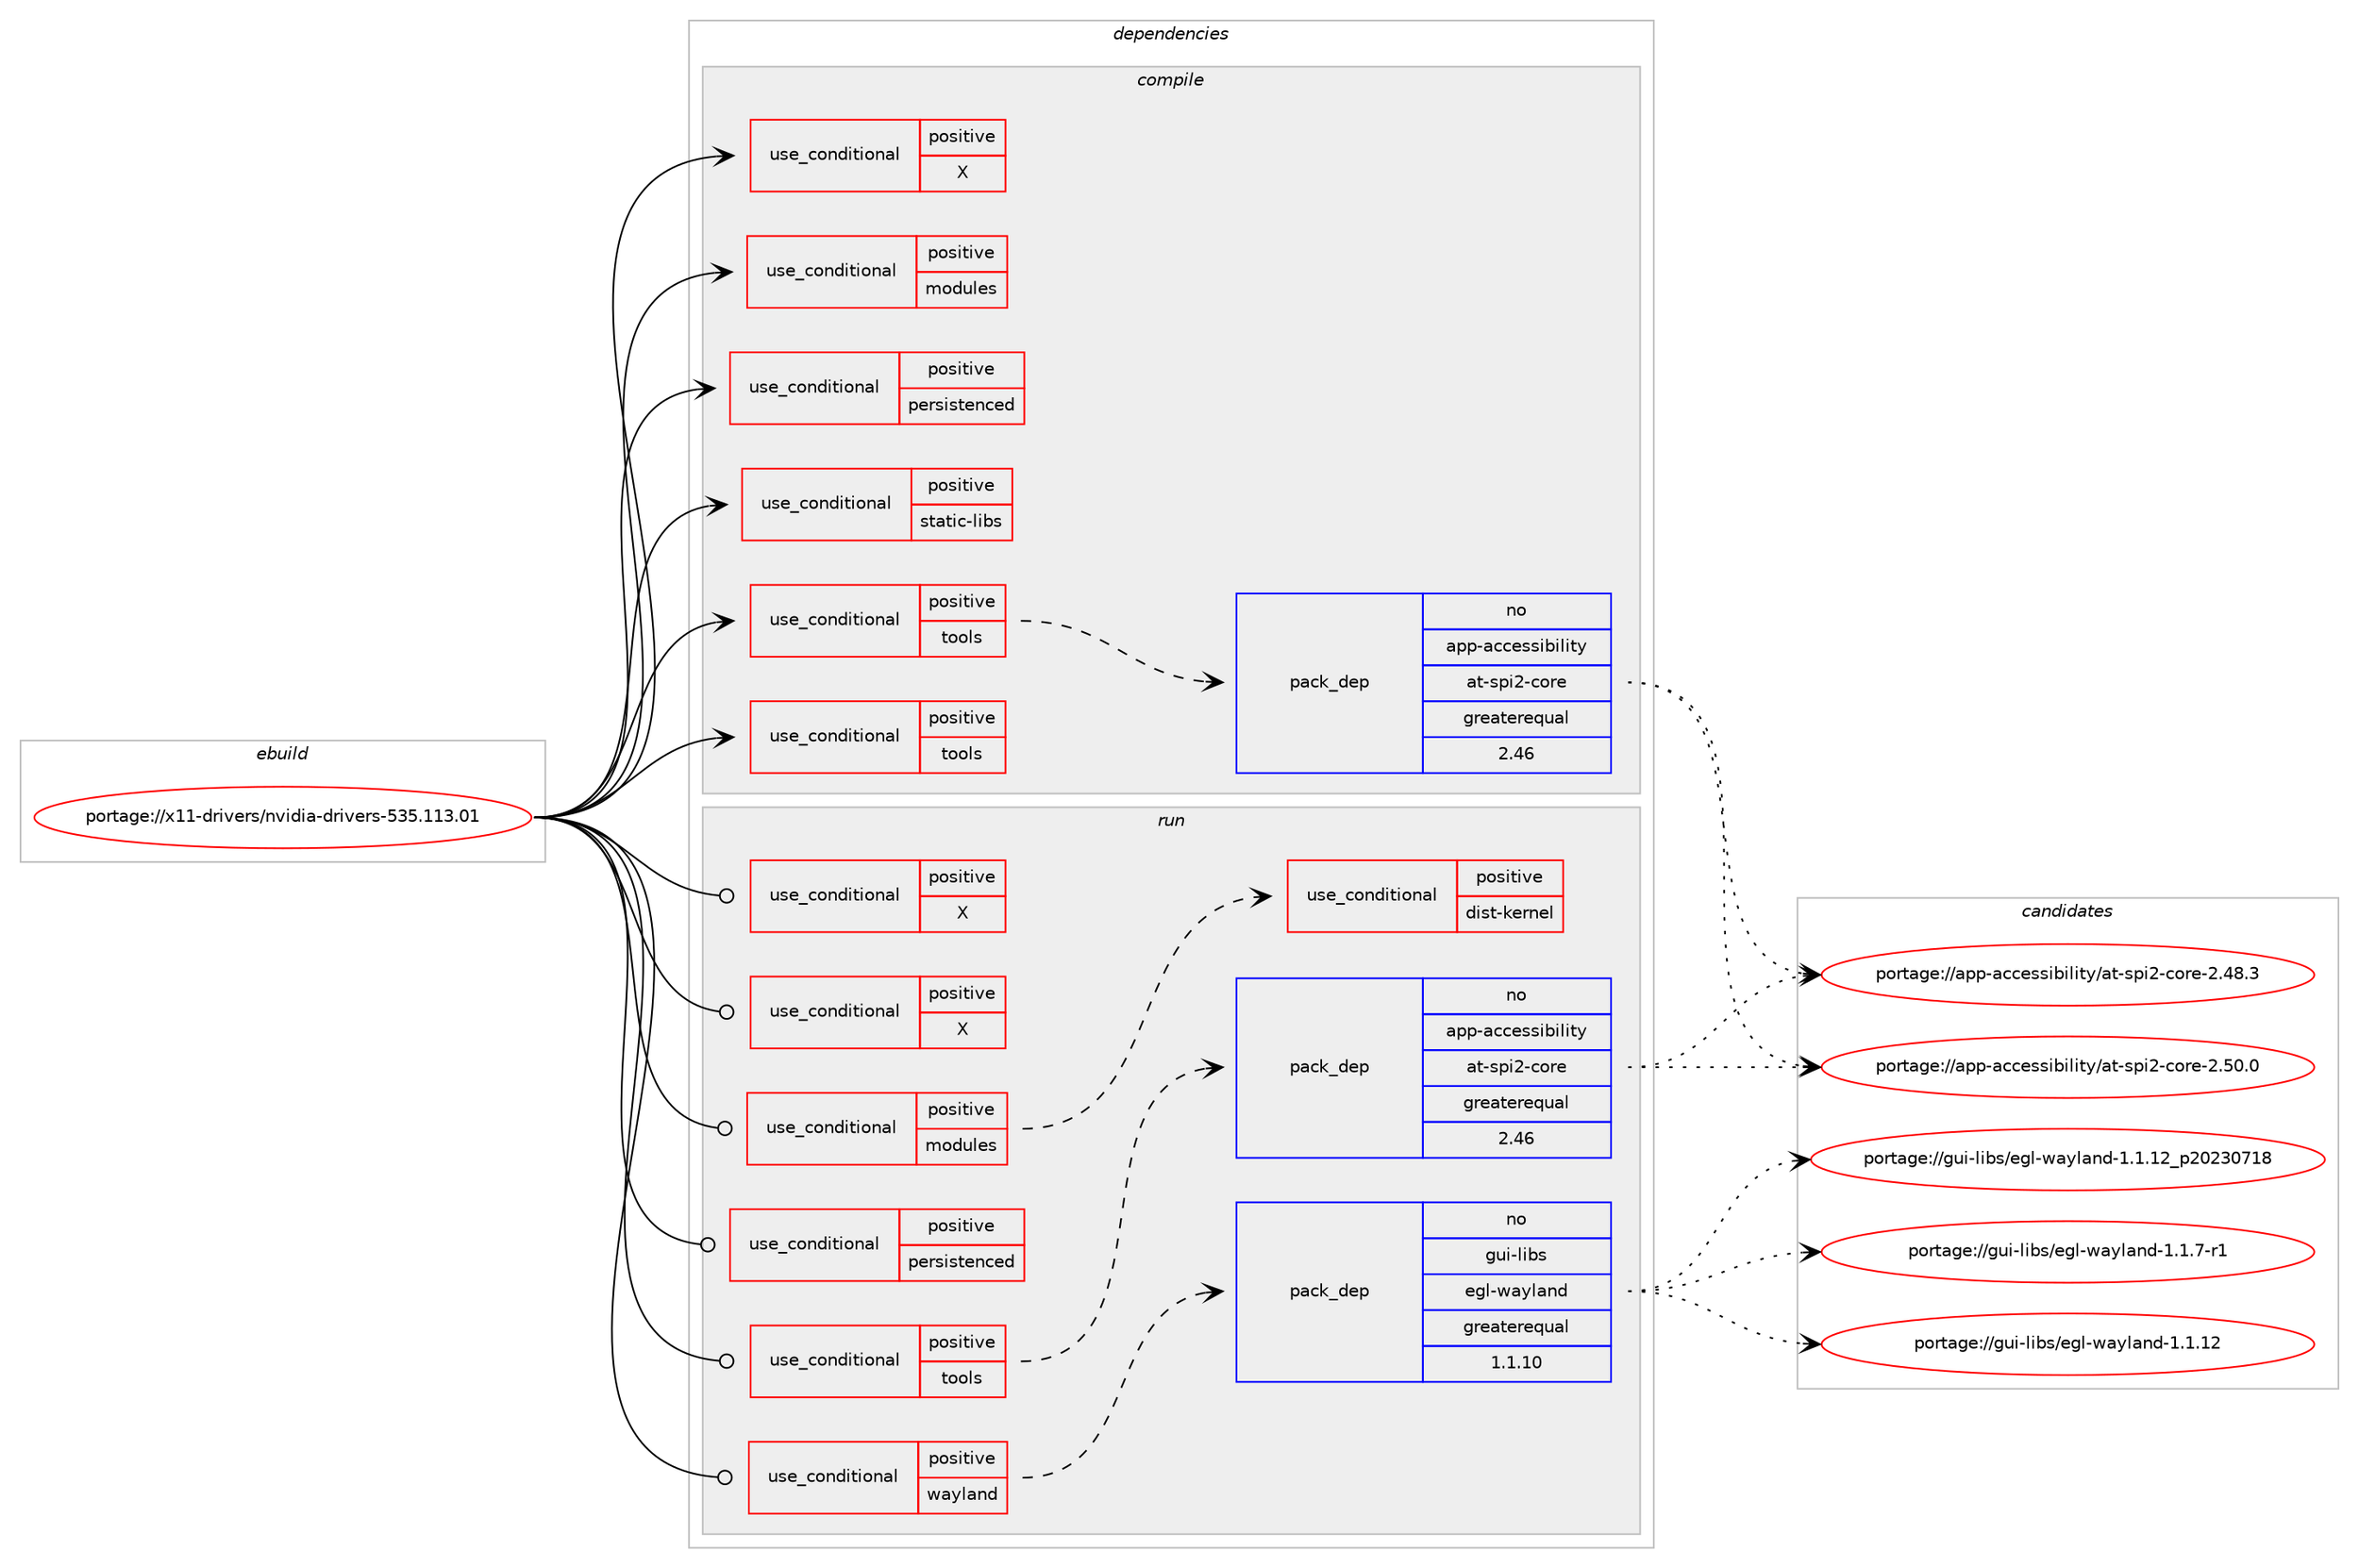 digraph prolog {

# *************
# Graph options
# *************

newrank=true;
concentrate=true;
compound=true;
graph [rankdir=LR,fontname=Helvetica,fontsize=10,ranksep=1.5];#, ranksep=2.5, nodesep=0.2];
edge  [arrowhead=vee];
node  [fontname=Helvetica,fontsize=10];

# **********
# The ebuild
# **********

subgraph cluster_leftcol {
color=gray;
label=<<i>ebuild</i>>;
id [label="portage://x11-drivers/nvidia-drivers-535.113.01", color=red, width=4, href="../x11-drivers/nvidia-drivers-535.113.01.svg"];
}

# ****************
# The dependencies
# ****************

subgraph cluster_midcol {
color=gray;
label=<<i>dependencies</i>>;
subgraph cluster_compile {
fillcolor="#eeeeee";
style=filled;
label=<<i>compile</i>>;
subgraph cond715 {
dependency1573 [label=<<TABLE BORDER="0" CELLBORDER="1" CELLSPACING="0" CELLPADDING="4"><TR><TD ROWSPAN="3" CELLPADDING="10">use_conditional</TD></TR><TR><TD>positive</TD></TR><TR><TD>X</TD></TR></TABLE>>, shape=none, color=red];
# *** BEGIN UNKNOWN DEPENDENCY TYPE (TODO) ***
# dependency1573 -> package_dependency(portage://x11-drivers/nvidia-drivers-535.113.01,install,no,x11-libs,libpciaccess,none,[,,],[],[])
# *** END UNKNOWN DEPENDENCY TYPE (TODO) ***

}
id:e -> dependency1573:w [weight=20,style="solid",arrowhead="vee"];
subgraph cond716 {
dependency1574 [label=<<TABLE BORDER="0" CELLBORDER="1" CELLSPACING="0" CELLPADDING="4"><TR><TD ROWSPAN="3" CELLPADDING="10">use_conditional</TD></TR><TR><TD>positive</TD></TR><TR><TD>modules</TD></TR></TABLE>>, shape=none, color=red];
# *** BEGIN UNKNOWN DEPENDENCY TYPE (TODO) ***
# dependency1574 -> package_dependency(portage://x11-drivers/nvidia-drivers-535.113.01,install,no,virtual,linux-sources,none,[,,],[],[])
# *** END UNKNOWN DEPENDENCY TYPE (TODO) ***

}
id:e -> dependency1574:w [weight=20,style="solid",arrowhead="vee"];
subgraph cond717 {
dependency1575 [label=<<TABLE BORDER="0" CELLBORDER="1" CELLSPACING="0" CELLPADDING="4"><TR><TD ROWSPAN="3" CELLPADDING="10">use_conditional</TD></TR><TR><TD>positive</TD></TR><TR><TD>persistenced</TD></TR></TABLE>>, shape=none, color=red];
# *** BEGIN UNKNOWN DEPENDENCY TYPE (TODO) ***
# dependency1575 -> package_dependency(portage://x11-drivers/nvidia-drivers-535.113.01,install,no,acct-user,nvpd,none,[,,],[],[])
# *** END UNKNOWN DEPENDENCY TYPE (TODO) ***

# *** BEGIN UNKNOWN DEPENDENCY TYPE (TODO) ***
# dependency1575 -> package_dependency(portage://x11-drivers/nvidia-drivers-535.113.01,install,no,net-libs,libtirpc,none,[,,],any_same_slot,[])
# *** END UNKNOWN DEPENDENCY TYPE (TODO) ***

}
id:e -> dependency1575:w [weight=20,style="solid",arrowhead="vee"];
subgraph cond718 {
dependency1576 [label=<<TABLE BORDER="0" CELLBORDER="1" CELLSPACING="0" CELLPADDING="4"><TR><TD ROWSPAN="3" CELLPADDING="10">use_conditional</TD></TR><TR><TD>positive</TD></TR><TR><TD>static-libs</TD></TR></TABLE>>, shape=none, color=red];
# *** BEGIN UNKNOWN DEPENDENCY TYPE (TODO) ***
# dependency1576 -> package_dependency(portage://x11-drivers/nvidia-drivers-535.113.01,install,no,x11-libs,libX11,none,[,,],[],[])
# *** END UNKNOWN DEPENDENCY TYPE (TODO) ***

# *** BEGIN UNKNOWN DEPENDENCY TYPE (TODO) ***
# dependency1576 -> package_dependency(portage://x11-drivers/nvidia-drivers-535.113.01,install,no,x11-libs,libXext,none,[,,],[],[])
# *** END UNKNOWN DEPENDENCY TYPE (TODO) ***

}
id:e -> dependency1576:w [weight=20,style="solid",arrowhead="vee"];
subgraph cond719 {
dependency1577 [label=<<TABLE BORDER="0" CELLBORDER="1" CELLSPACING="0" CELLPADDING="4"><TR><TD ROWSPAN="3" CELLPADDING="10">use_conditional</TD></TR><TR><TD>positive</TD></TR><TR><TD>tools</TD></TR></TABLE>>, shape=none, color=red];
subgraph pack796 {
dependency1578 [label=<<TABLE BORDER="0" CELLBORDER="1" CELLSPACING="0" CELLPADDING="4" WIDTH="220"><TR><TD ROWSPAN="6" CELLPADDING="30">pack_dep</TD></TR><TR><TD WIDTH="110">no</TD></TR><TR><TD>app-accessibility</TD></TR><TR><TD>at-spi2-core</TD></TR><TR><TD>greaterequal</TD></TR><TR><TD>2.46</TD></TR></TABLE>>, shape=none, color=blue];
}
dependency1577:e -> dependency1578:w [weight=20,style="dashed",arrowhead="vee"];
# *** BEGIN UNKNOWN DEPENDENCY TYPE (TODO) ***
# dependency1577 -> package_dependency(portage://x11-drivers/nvidia-drivers-535.113.01,install,no,dev-libs,glib,none,[,,],[slot(2)],[])
# *** END UNKNOWN DEPENDENCY TYPE (TODO) ***

# *** BEGIN UNKNOWN DEPENDENCY TYPE (TODO) ***
# dependency1577 -> package_dependency(portage://x11-drivers/nvidia-drivers-535.113.01,install,no,dev-libs,jansson,none,[,,],any_same_slot,[])
# *** END UNKNOWN DEPENDENCY TYPE (TODO) ***

# *** BEGIN UNKNOWN DEPENDENCY TYPE (TODO) ***
# dependency1577 -> package_dependency(portage://x11-drivers/nvidia-drivers-535.113.01,install,no,media-libs,harfbuzz,none,[,,],any_same_slot,[])
# *** END UNKNOWN DEPENDENCY TYPE (TODO) ***

# *** BEGIN UNKNOWN DEPENDENCY TYPE (TODO) ***
# dependency1577 -> package_dependency(portage://x11-drivers/nvidia-drivers-535.113.01,install,no,x11-libs,cairo,none,[,,],[],[])
# *** END UNKNOWN DEPENDENCY TYPE (TODO) ***

# *** BEGIN UNKNOWN DEPENDENCY TYPE (TODO) ***
# dependency1577 -> package_dependency(portage://x11-drivers/nvidia-drivers-535.113.01,install,no,x11-libs,gdk-pixbuf,none,[,,],[slot(2)],[])
# *** END UNKNOWN DEPENDENCY TYPE (TODO) ***

# *** BEGIN UNKNOWN DEPENDENCY TYPE (TODO) ***
# dependency1577 -> package_dependency(portage://x11-drivers/nvidia-drivers-535.113.01,install,no,x11-libs,gtk+,none,[,,],[slot(3)],[use(enable(X),none)])
# *** END UNKNOWN DEPENDENCY TYPE (TODO) ***

# *** BEGIN UNKNOWN DEPENDENCY TYPE (TODO) ***
# dependency1577 -> package_dependency(portage://x11-drivers/nvidia-drivers-535.113.01,install,no,x11-libs,libX11,none,[,,],[],[])
# *** END UNKNOWN DEPENDENCY TYPE (TODO) ***

# *** BEGIN UNKNOWN DEPENDENCY TYPE (TODO) ***
# dependency1577 -> package_dependency(portage://x11-drivers/nvidia-drivers-535.113.01,install,no,x11-libs,libXext,none,[,,],[],[])
# *** END UNKNOWN DEPENDENCY TYPE (TODO) ***

# *** BEGIN UNKNOWN DEPENDENCY TYPE (TODO) ***
# dependency1577 -> package_dependency(portage://x11-drivers/nvidia-drivers-535.113.01,install,no,x11-libs,libXxf86vm,none,[,,],[],[])
# *** END UNKNOWN DEPENDENCY TYPE (TODO) ***

# *** BEGIN UNKNOWN DEPENDENCY TYPE (TODO) ***
# dependency1577 -> package_dependency(portage://x11-drivers/nvidia-drivers-535.113.01,install,no,x11-libs,pango,none,[,,],[],[])
# *** END UNKNOWN DEPENDENCY TYPE (TODO) ***

}
id:e -> dependency1577:w [weight=20,style="solid",arrowhead="vee"];
subgraph cond720 {
dependency1579 [label=<<TABLE BORDER="0" CELLBORDER="1" CELLSPACING="0" CELLPADDING="4"><TR><TD ROWSPAN="3" CELLPADDING="10">use_conditional</TD></TR><TR><TD>positive</TD></TR><TR><TD>tools</TD></TR></TABLE>>, shape=none, color=red];
# *** BEGIN UNKNOWN DEPENDENCY TYPE (TODO) ***
# dependency1579 -> package_dependency(portage://x11-drivers/nvidia-drivers-535.113.01,install,no,media-libs,libglvnd,none,[,,],[],[])
# *** END UNKNOWN DEPENDENCY TYPE (TODO) ***

# *** BEGIN UNKNOWN DEPENDENCY TYPE (TODO) ***
# dependency1579 -> package_dependency(portage://x11-drivers/nvidia-drivers-535.113.01,install,no,sys-apps,dbus,none,[,,],[],[])
# *** END UNKNOWN DEPENDENCY TYPE (TODO) ***

# *** BEGIN UNKNOWN DEPENDENCY TYPE (TODO) ***
# dependency1579 -> package_dependency(portage://x11-drivers/nvidia-drivers-535.113.01,install,no,x11-base,xorg-proto,none,[,,],[],[])
# *** END UNKNOWN DEPENDENCY TYPE (TODO) ***

# *** BEGIN UNKNOWN DEPENDENCY TYPE (TODO) ***
# dependency1579 -> package_dependency(portage://x11-drivers/nvidia-drivers-535.113.01,install,no,x11-libs,libXrandr,none,[,,],[],[])
# *** END UNKNOWN DEPENDENCY TYPE (TODO) ***

# *** BEGIN UNKNOWN DEPENDENCY TYPE (TODO) ***
# dependency1579 -> package_dependency(portage://x11-drivers/nvidia-drivers-535.113.01,install,no,x11-libs,libXv,none,[,,],[],[])
# *** END UNKNOWN DEPENDENCY TYPE (TODO) ***

# *** BEGIN UNKNOWN DEPENDENCY TYPE (TODO) ***
# dependency1579 -> package_dependency(portage://x11-drivers/nvidia-drivers-535.113.01,install,no,x11-libs,libvdpau,none,[,,],[],[])
# *** END UNKNOWN DEPENDENCY TYPE (TODO) ***

}
id:e -> dependency1579:w [weight=20,style="solid",arrowhead="vee"];
# *** BEGIN UNKNOWN DEPENDENCY TYPE (TODO) ***
# id -> package_dependency(portage://x11-drivers/nvidia-drivers-535.113.01,install,no,acct-group,video,none,[,,],[],[])
# *** END UNKNOWN DEPENDENCY TYPE (TODO) ***

}
subgraph cluster_compileandrun {
fillcolor="#eeeeee";
style=filled;
label=<<i>compile and run</i>>;
}
subgraph cluster_run {
fillcolor="#eeeeee";
style=filled;
label=<<i>run</i>>;
subgraph cond721 {
dependency1580 [label=<<TABLE BORDER="0" CELLBORDER="1" CELLSPACING="0" CELLPADDING="4"><TR><TD ROWSPAN="3" CELLPADDING="10">use_conditional</TD></TR><TR><TD>positive</TD></TR><TR><TD>X</TD></TR></TABLE>>, shape=none, color=red];
# *** BEGIN UNKNOWN DEPENDENCY TYPE (TODO) ***
# dependency1580 -> package_dependency(portage://x11-drivers/nvidia-drivers-535.113.01,run,no,media-libs,libglvnd,none,[,,],[],[use(enable(X),none),use(optenable(abi_x86_32),negative)])
# *** END UNKNOWN DEPENDENCY TYPE (TODO) ***

# *** BEGIN UNKNOWN DEPENDENCY TYPE (TODO) ***
# dependency1580 -> package_dependency(portage://x11-drivers/nvidia-drivers-535.113.01,run,no,x11-libs,libX11,none,[,,],[],[use(optenable(abi_x86_32),negative)])
# *** END UNKNOWN DEPENDENCY TYPE (TODO) ***

# *** BEGIN UNKNOWN DEPENDENCY TYPE (TODO) ***
# dependency1580 -> package_dependency(portage://x11-drivers/nvidia-drivers-535.113.01,run,no,x11-libs,libXext,none,[,,],[],[use(optenable(abi_x86_32),negative)])
# *** END UNKNOWN DEPENDENCY TYPE (TODO) ***

}
id:e -> dependency1580:w [weight=20,style="solid",arrowhead="odot"];
subgraph cond722 {
dependency1581 [label=<<TABLE BORDER="0" CELLBORDER="1" CELLSPACING="0" CELLPADDING="4"><TR><TD ROWSPAN="3" CELLPADDING="10">use_conditional</TD></TR><TR><TD>positive</TD></TR><TR><TD>X</TD></TR></TABLE>>, shape=none, color=red];
# *** BEGIN UNKNOWN DEPENDENCY TYPE (TODO) ***
# dependency1581 -> package_dependency(portage://x11-drivers/nvidia-drivers-535.113.01,run,no,x11-libs,libpciaccess,none,[,,],[],[])
# *** END UNKNOWN DEPENDENCY TYPE (TODO) ***

}
id:e -> dependency1581:w [weight=20,style="solid",arrowhead="odot"];
subgraph cond723 {
dependency1582 [label=<<TABLE BORDER="0" CELLBORDER="1" CELLSPACING="0" CELLPADDING="4"><TR><TD ROWSPAN="3" CELLPADDING="10">use_conditional</TD></TR><TR><TD>positive</TD></TR><TR><TD>modules</TD></TR></TABLE>>, shape=none, color=red];
# *** BEGIN UNKNOWN DEPENDENCY TYPE (TODO) ***
# dependency1582 -> package_dependency(portage://x11-drivers/nvidia-drivers-535.113.01,run,no,sys-apps,kmod,none,[,,],[],[use(enable(tools),none)])
# *** END UNKNOWN DEPENDENCY TYPE (TODO) ***

subgraph cond724 {
dependency1583 [label=<<TABLE BORDER="0" CELLBORDER="1" CELLSPACING="0" CELLPADDING="4"><TR><TD ROWSPAN="3" CELLPADDING="10">use_conditional</TD></TR><TR><TD>positive</TD></TR><TR><TD>dist-kernel</TD></TR></TABLE>>, shape=none, color=red];
# *** BEGIN UNKNOWN DEPENDENCY TYPE (TODO) ***
# dependency1583 -> package_dependency(portage://x11-drivers/nvidia-drivers-535.113.01,run,no,virtual,dist-kernel,none,[,,],any_same_slot,[])
# *** END UNKNOWN DEPENDENCY TYPE (TODO) ***

}
dependency1582:e -> dependency1583:w [weight=20,style="dashed",arrowhead="vee"];
}
id:e -> dependency1582:w [weight=20,style="solid",arrowhead="odot"];
subgraph cond725 {
dependency1584 [label=<<TABLE BORDER="0" CELLBORDER="1" CELLSPACING="0" CELLPADDING="4"><TR><TD ROWSPAN="3" CELLPADDING="10">use_conditional</TD></TR><TR><TD>positive</TD></TR><TR><TD>persistenced</TD></TR></TABLE>>, shape=none, color=red];
# *** BEGIN UNKNOWN DEPENDENCY TYPE (TODO) ***
# dependency1584 -> package_dependency(portage://x11-drivers/nvidia-drivers-535.113.01,run,no,acct-user,nvpd,none,[,,],[],[])
# *** END UNKNOWN DEPENDENCY TYPE (TODO) ***

# *** BEGIN UNKNOWN DEPENDENCY TYPE (TODO) ***
# dependency1584 -> package_dependency(portage://x11-drivers/nvidia-drivers-535.113.01,run,no,net-libs,libtirpc,none,[,,],any_same_slot,[])
# *** END UNKNOWN DEPENDENCY TYPE (TODO) ***

}
id:e -> dependency1584:w [weight=20,style="solid",arrowhead="odot"];
subgraph cond726 {
dependency1585 [label=<<TABLE BORDER="0" CELLBORDER="1" CELLSPACING="0" CELLPADDING="4"><TR><TD ROWSPAN="3" CELLPADDING="10">use_conditional</TD></TR><TR><TD>positive</TD></TR><TR><TD>tools</TD></TR></TABLE>>, shape=none, color=red];
subgraph pack797 {
dependency1586 [label=<<TABLE BORDER="0" CELLBORDER="1" CELLSPACING="0" CELLPADDING="4" WIDTH="220"><TR><TD ROWSPAN="6" CELLPADDING="30">pack_dep</TD></TR><TR><TD WIDTH="110">no</TD></TR><TR><TD>app-accessibility</TD></TR><TR><TD>at-spi2-core</TD></TR><TR><TD>greaterequal</TD></TR><TR><TD>2.46</TD></TR></TABLE>>, shape=none, color=blue];
}
dependency1585:e -> dependency1586:w [weight=20,style="dashed",arrowhead="vee"];
# *** BEGIN UNKNOWN DEPENDENCY TYPE (TODO) ***
# dependency1585 -> package_dependency(portage://x11-drivers/nvidia-drivers-535.113.01,run,no,dev-libs,glib,none,[,,],[slot(2)],[])
# *** END UNKNOWN DEPENDENCY TYPE (TODO) ***

# *** BEGIN UNKNOWN DEPENDENCY TYPE (TODO) ***
# dependency1585 -> package_dependency(portage://x11-drivers/nvidia-drivers-535.113.01,run,no,dev-libs,jansson,none,[,,],any_same_slot,[])
# *** END UNKNOWN DEPENDENCY TYPE (TODO) ***

# *** BEGIN UNKNOWN DEPENDENCY TYPE (TODO) ***
# dependency1585 -> package_dependency(portage://x11-drivers/nvidia-drivers-535.113.01,run,no,media-libs,harfbuzz,none,[,,],any_same_slot,[])
# *** END UNKNOWN DEPENDENCY TYPE (TODO) ***

# *** BEGIN UNKNOWN DEPENDENCY TYPE (TODO) ***
# dependency1585 -> package_dependency(portage://x11-drivers/nvidia-drivers-535.113.01,run,no,x11-libs,cairo,none,[,,],[],[])
# *** END UNKNOWN DEPENDENCY TYPE (TODO) ***

# *** BEGIN UNKNOWN DEPENDENCY TYPE (TODO) ***
# dependency1585 -> package_dependency(portage://x11-drivers/nvidia-drivers-535.113.01,run,no,x11-libs,gdk-pixbuf,none,[,,],[slot(2)],[])
# *** END UNKNOWN DEPENDENCY TYPE (TODO) ***

# *** BEGIN UNKNOWN DEPENDENCY TYPE (TODO) ***
# dependency1585 -> package_dependency(portage://x11-drivers/nvidia-drivers-535.113.01,run,no,x11-libs,gtk+,none,[,,],[slot(3)],[use(enable(X),none)])
# *** END UNKNOWN DEPENDENCY TYPE (TODO) ***

# *** BEGIN UNKNOWN DEPENDENCY TYPE (TODO) ***
# dependency1585 -> package_dependency(portage://x11-drivers/nvidia-drivers-535.113.01,run,no,x11-libs,libX11,none,[,,],[],[])
# *** END UNKNOWN DEPENDENCY TYPE (TODO) ***

# *** BEGIN UNKNOWN DEPENDENCY TYPE (TODO) ***
# dependency1585 -> package_dependency(portage://x11-drivers/nvidia-drivers-535.113.01,run,no,x11-libs,libXext,none,[,,],[],[])
# *** END UNKNOWN DEPENDENCY TYPE (TODO) ***

# *** BEGIN UNKNOWN DEPENDENCY TYPE (TODO) ***
# dependency1585 -> package_dependency(portage://x11-drivers/nvidia-drivers-535.113.01,run,no,x11-libs,libXxf86vm,none,[,,],[],[])
# *** END UNKNOWN DEPENDENCY TYPE (TODO) ***

# *** BEGIN UNKNOWN DEPENDENCY TYPE (TODO) ***
# dependency1585 -> package_dependency(portage://x11-drivers/nvidia-drivers-535.113.01,run,no,x11-libs,pango,none,[,,],[],[])
# *** END UNKNOWN DEPENDENCY TYPE (TODO) ***

}
id:e -> dependency1585:w [weight=20,style="solid",arrowhead="odot"];
subgraph cond727 {
dependency1587 [label=<<TABLE BORDER="0" CELLBORDER="1" CELLSPACING="0" CELLPADDING="4"><TR><TD ROWSPAN="3" CELLPADDING="10">use_conditional</TD></TR><TR><TD>positive</TD></TR><TR><TD>wayland</TD></TR></TABLE>>, shape=none, color=red];
# *** BEGIN UNKNOWN DEPENDENCY TYPE (TODO) ***
# dependency1587 -> package_dependency(portage://x11-drivers/nvidia-drivers-535.113.01,run,no,gui-libs,egl-gbm,none,[,,],[],[])
# *** END UNKNOWN DEPENDENCY TYPE (TODO) ***

subgraph pack798 {
dependency1588 [label=<<TABLE BORDER="0" CELLBORDER="1" CELLSPACING="0" CELLPADDING="4" WIDTH="220"><TR><TD ROWSPAN="6" CELLPADDING="30">pack_dep</TD></TR><TR><TD WIDTH="110">no</TD></TR><TR><TD>gui-libs</TD></TR><TR><TD>egl-wayland</TD></TR><TR><TD>greaterequal</TD></TR><TR><TD>1.1.10</TD></TR></TABLE>>, shape=none, color=blue];
}
dependency1587:e -> dependency1588:w [weight=20,style="dashed",arrowhead="vee"];
# *** BEGIN UNKNOWN DEPENDENCY TYPE (TODO) ***
# dependency1587 -> package_dependency(portage://x11-drivers/nvidia-drivers-535.113.01,run,no,media-libs,libglvnd,none,[,,],[],[])
# *** END UNKNOWN DEPENDENCY TYPE (TODO) ***

}
id:e -> dependency1587:w [weight=20,style="solid",arrowhead="odot"];
# *** BEGIN UNKNOWN DEPENDENCY TYPE (TODO) ***
# id -> package_dependency(portage://x11-drivers/nvidia-drivers-535.113.01,run,no,acct-group,video,none,[,,],[],[])
# *** END UNKNOWN DEPENDENCY TYPE (TODO) ***

# *** BEGIN UNKNOWN DEPENDENCY TYPE (TODO) ***
# id -> package_dependency(portage://x11-drivers/nvidia-drivers-535.113.01,run,no,dev-libs,openssl,none,[,,],[slot(0),subslot(3)],[])
# *** END UNKNOWN DEPENDENCY TYPE (TODO) ***

# *** BEGIN UNKNOWN DEPENDENCY TYPE (TODO) ***
# id -> package_dependency(portage://x11-drivers/nvidia-drivers-535.113.01,run,no,sys-libs,glibc,none,[,,],[],[])
# *** END UNKNOWN DEPENDENCY TYPE (TODO) ***

}
}

# **************
# The candidates
# **************

subgraph cluster_choices {
rank=same;
color=gray;
label=<<i>candidates</i>>;

subgraph choice796 {
color=black;
nodesep=1;
choice97112112459799991011151151059810510810511612147971164511511210550459911111410145504652564651 [label="portage://app-accessibility/at-spi2-core-2.48.3", color=red, width=4,href="../app-accessibility/at-spi2-core-2.48.3.svg"];
choice97112112459799991011151151059810510810511612147971164511511210550459911111410145504653484648 [label="portage://app-accessibility/at-spi2-core-2.50.0", color=red, width=4,href="../app-accessibility/at-spi2-core-2.50.0.svg"];
dependency1578:e -> choice97112112459799991011151151059810510810511612147971164511511210550459911111410145504652564651:w [style=dotted,weight="100"];
dependency1578:e -> choice97112112459799991011151151059810510810511612147971164511511210550459911111410145504653484648:w [style=dotted,weight="100"];
}
subgraph choice797 {
color=black;
nodesep=1;
choice97112112459799991011151151059810510810511612147971164511511210550459911111410145504652564651 [label="portage://app-accessibility/at-spi2-core-2.48.3", color=red, width=4,href="../app-accessibility/at-spi2-core-2.48.3.svg"];
choice97112112459799991011151151059810510810511612147971164511511210550459911111410145504653484648 [label="portage://app-accessibility/at-spi2-core-2.50.0", color=red, width=4,href="../app-accessibility/at-spi2-core-2.50.0.svg"];
dependency1586:e -> choice97112112459799991011151151059810510810511612147971164511511210550459911111410145504652564651:w [style=dotted,weight="100"];
dependency1586:e -> choice97112112459799991011151151059810510810511612147971164511511210550459911111410145504653484648:w [style=dotted,weight="100"];
}
subgraph choice798 {
color=black;
nodesep=1;
choice10311710545108105981154710110310845119971211089711010045494649464950 [label="portage://gui-libs/egl-wayland-1.1.12", color=red, width=4,href="../gui-libs/egl-wayland-1.1.12.svg"];
choice10311710545108105981154710110310845119971211089711010045494649464950951125048505148554956 [label="portage://gui-libs/egl-wayland-1.1.12_p20230718", color=red, width=4,href="../gui-libs/egl-wayland-1.1.12_p20230718.svg"];
choice1031171054510810598115471011031084511997121108971101004549464946554511449 [label="portage://gui-libs/egl-wayland-1.1.7-r1", color=red, width=4,href="../gui-libs/egl-wayland-1.1.7-r1.svg"];
dependency1588:e -> choice10311710545108105981154710110310845119971211089711010045494649464950:w [style=dotted,weight="100"];
dependency1588:e -> choice10311710545108105981154710110310845119971211089711010045494649464950951125048505148554956:w [style=dotted,weight="100"];
dependency1588:e -> choice1031171054510810598115471011031084511997121108971101004549464946554511449:w [style=dotted,weight="100"];
}
}

}
